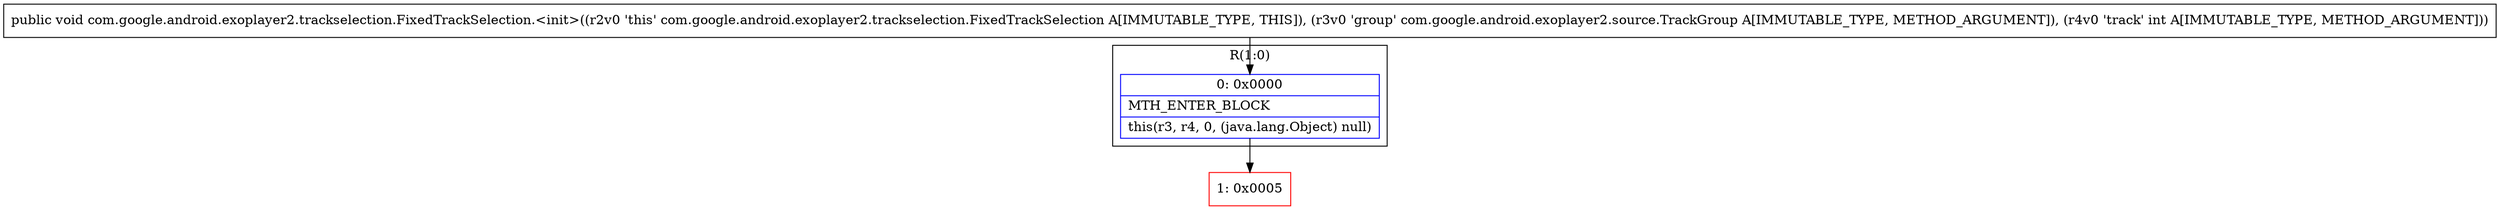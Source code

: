 digraph "CFG forcom.google.android.exoplayer2.trackselection.FixedTrackSelection.\<init\>(Lcom\/google\/android\/exoplayer2\/source\/TrackGroup;I)V" {
subgraph cluster_Region_768142632 {
label = "R(1:0)";
node [shape=record,color=blue];
Node_0 [shape=record,label="{0\:\ 0x0000|MTH_ENTER_BLOCK\l|this(r3, r4, 0, (java.lang.Object) null)\l}"];
}
Node_1 [shape=record,color=red,label="{1\:\ 0x0005}"];
MethodNode[shape=record,label="{public void com.google.android.exoplayer2.trackselection.FixedTrackSelection.\<init\>((r2v0 'this' com.google.android.exoplayer2.trackselection.FixedTrackSelection A[IMMUTABLE_TYPE, THIS]), (r3v0 'group' com.google.android.exoplayer2.source.TrackGroup A[IMMUTABLE_TYPE, METHOD_ARGUMENT]), (r4v0 'track' int A[IMMUTABLE_TYPE, METHOD_ARGUMENT])) }"];
MethodNode -> Node_0;
Node_0 -> Node_1;
}

